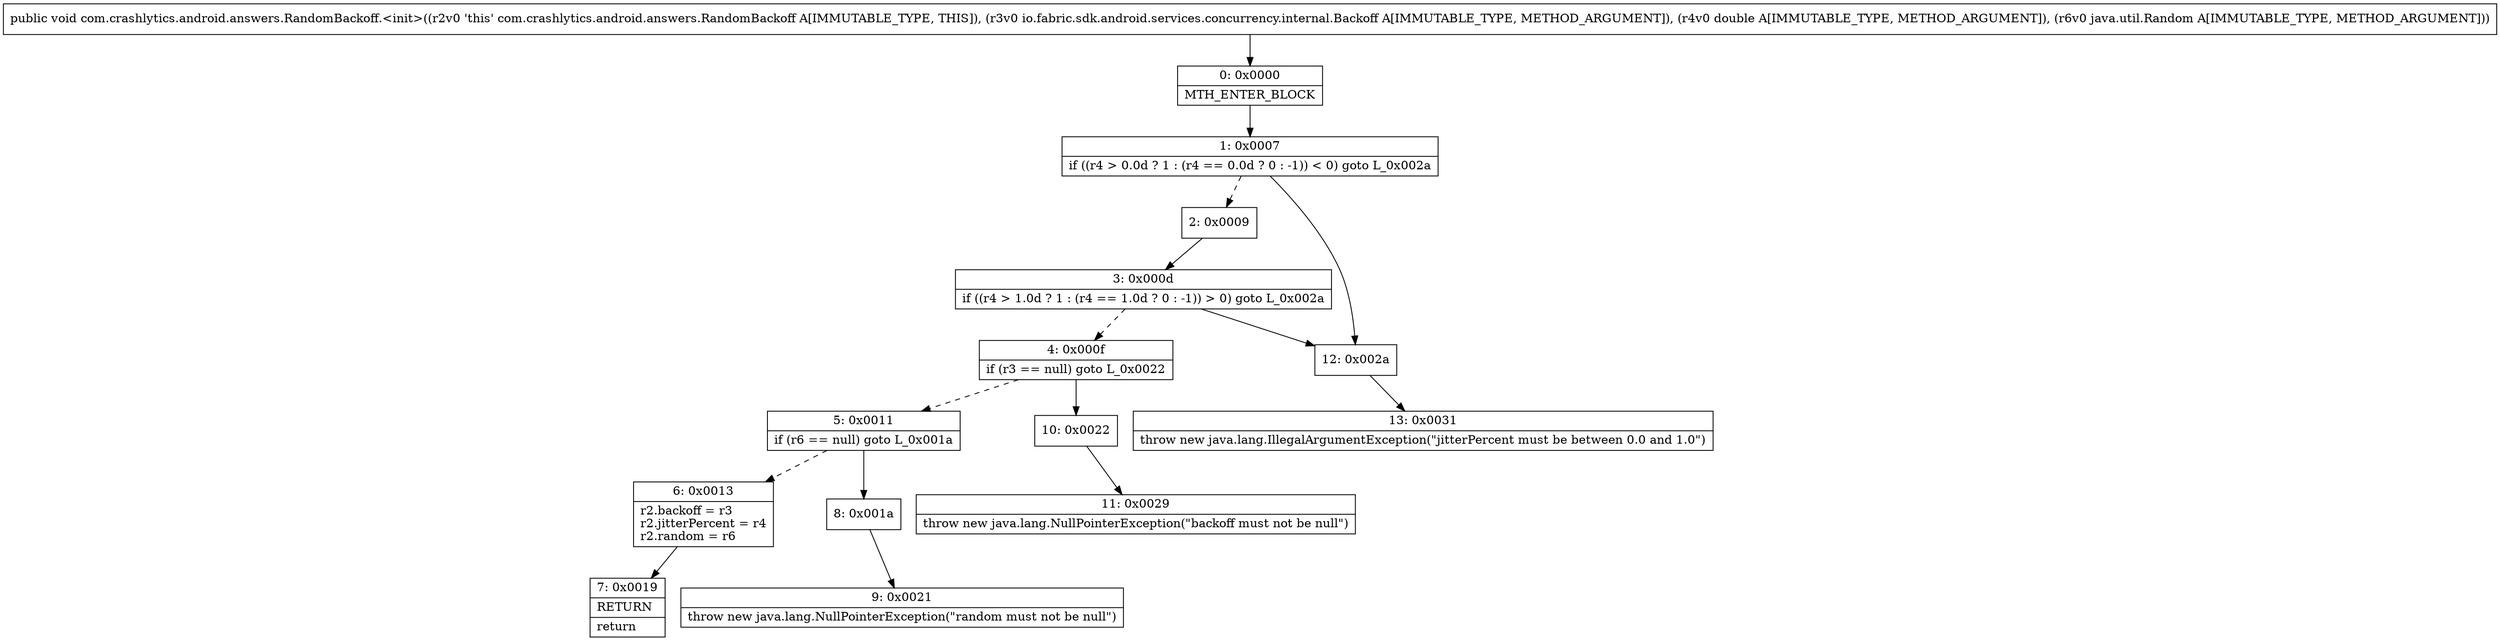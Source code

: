 digraph "CFG forcom.crashlytics.android.answers.RandomBackoff.\<init\>(Lio\/fabric\/sdk\/android\/services\/concurrency\/internal\/Backoff;DLjava\/util\/Random;)V" {
Node_0 [shape=record,label="{0\:\ 0x0000|MTH_ENTER_BLOCK\l}"];
Node_1 [shape=record,label="{1\:\ 0x0007|if ((r4 \> 0.0d ? 1 : (r4 == 0.0d ? 0 : \-1)) \< 0) goto L_0x002a\l}"];
Node_2 [shape=record,label="{2\:\ 0x0009}"];
Node_3 [shape=record,label="{3\:\ 0x000d|if ((r4 \> 1.0d ? 1 : (r4 == 1.0d ? 0 : \-1)) \> 0) goto L_0x002a\l}"];
Node_4 [shape=record,label="{4\:\ 0x000f|if (r3 == null) goto L_0x0022\l}"];
Node_5 [shape=record,label="{5\:\ 0x0011|if (r6 == null) goto L_0x001a\l}"];
Node_6 [shape=record,label="{6\:\ 0x0013|r2.backoff = r3\lr2.jitterPercent = r4\lr2.random = r6\l}"];
Node_7 [shape=record,label="{7\:\ 0x0019|RETURN\l|return\l}"];
Node_8 [shape=record,label="{8\:\ 0x001a}"];
Node_9 [shape=record,label="{9\:\ 0x0021|throw new java.lang.NullPointerException(\"random must not be null\")\l}"];
Node_10 [shape=record,label="{10\:\ 0x0022}"];
Node_11 [shape=record,label="{11\:\ 0x0029|throw new java.lang.NullPointerException(\"backoff must not be null\")\l}"];
Node_12 [shape=record,label="{12\:\ 0x002a}"];
Node_13 [shape=record,label="{13\:\ 0x0031|throw new java.lang.IllegalArgumentException(\"jitterPercent must be between 0.0 and 1.0\")\l}"];
MethodNode[shape=record,label="{public void com.crashlytics.android.answers.RandomBackoff.\<init\>((r2v0 'this' com.crashlytics.android.answers.RandomBackoff A[IMMUTABLE_TYPE, THIS]), (r3v0 io.fabric.sdk.android.services.concurrency.internal.Backoff A[IMMUTABLE_TYPE, METHOD_ARGUMENT]), (r4v0 double A[IMMUTABLE_TYPE, METHOD_ARGUMENT]), (r6v0 java.util.Random A[IMMUTABLE_TYPE, METHOD_ARGUMENT])) }"];
MethodNode -> Node_0;
Node_0 -> Node_1;
Node_1 -> Node_2[style=dashed];
Node_1 -> Node_12;
Node_2 -> Node_3;
Node_3 -> Node_4[style=dashed];
Node_3 -> Node_12;
Node_4 -> Node_5[style=dashed];
Node_4 -> Node_10;
Node_5 -> Node_6[style=dashed];
Node_5 -> Node_8;
Node_6 -> Node_7;
Node_8 -> Node_9;
Node_10 -> Node_11;
Node_12 -> Node_13;
}

